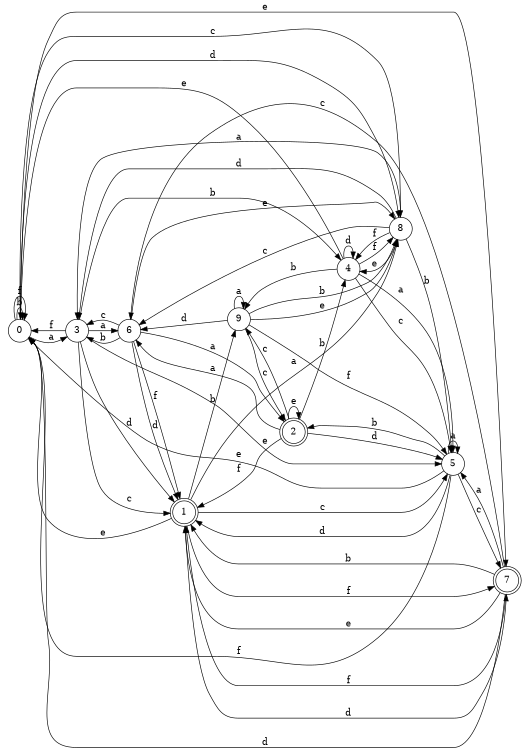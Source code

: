 digraph n8_6 {
__start0 [label="" shape="none"];

rankdir=LR;
size="8,5";

s0 [style="filled", color="black", fillcolor="white" shape="circle", label="0"];
s1 [style="rounded,filled", color="black", fillcolor="white" shape="doublecircle", label="1"];
s2 [style="rounded,filled", color="black", fillcolor="white" shape="doublecircle", label="2"];
s3 [style="filled", color="black", fillcolor="white" shape="circle", label="3"];
s4 [style="filled", color="black", fillcolor="white" shape="circle", label="4"];
s5 [style="filled", color="black", fillcolor="white" shape="circle", label="5"];
s6 [style="filled", color="black", fillcolor="white" shape="circle", label="6"];
s7 [style="rounded,filled", color="black", fillcolor="white" shape="doublecircle", label="7"];
s8 [style="filled", color="black", fillcolor="white" shape="circle", label="8"];
s9 [style="filled", color="black", fillcolor="white" shape="circle", label="9"];
s0 -> s3 [label="a"];
s0 -> s0 [label="b"];
s0 -> s8 [label="c"];
s0 -> s8 [label="d"];
s0 -> s7 [label="e"];
s0 -> s0 [label="f"];
s1 -> s8 [label="a"];
s1 -> s9 [label="b"];
s1 -> s5 [label="c"];
s1 -> s7 [label="d"];
s1 -> s0 [label="e"];
s1 -> s7 [label="f"];
s2 -> s6 [label="a"];
s2 -> s4 [label="b"];
s2 -> s9 [label="c"];
s2 -> s5 [label="d"];
s2 -> s2 [label="e"];
s2 -> s1 [label="f"];
s3 -> s6 [label="a"];
s3 -> s4 [label="b"];
s3 -> s1 [label="c"];
s3 -> s1 [label="d"];
s3 -> s5 [label="e"];
s3 -> s0 [label="f"];
s4 -> s5 [label="a"];
s4 -> s9 [label="b"];
s4 -> s5 [label="c"];
s4 -> s4 [label="d"];
s4 -> s0 [label="e"];
s4 -> s8 [label="f"];
s5 -> s5 [label="a"];
s5 -> s2 [label="b"];
s5 -> s7 [label="c"];
s5 -> s1 [label="d"];
s5 -> s0 [label="e"];
s5 -> s0 [label="f"];
s6 -> s2 [label="a"];
s6 -> s3 [label="b"];
s6 -> s3 [label="c"];
s6 -> s1 [label="d"];
s6 -> s8 [label="e"];
s6 -> s1 [label="f"];
s7 -> s5 [label="a"];
s7 -> s1 [label="b"];
s7 -> s6 [label="c"];
s7 -> s0 [label="d"];
s7 -> s1 [label="e"];
s7 -> s1 [label="f"];
s8 -> s3 [label="a"];
s8 -> s5 [label="b"];
s8 -> s6 [label="c"];
s8 -> s3 [label="d"];
s8 -> s4 [label="e"];
s8 -> s4 [label="f"];
s9 -> s9 [label="a"];
s9 -> s8 [label="b"];
s9 -> s2 [label="c"];
s9 -> s6 [label="d"];
s9 -> s8 [label="e"];
s9 -> s5 [label="f"];

}